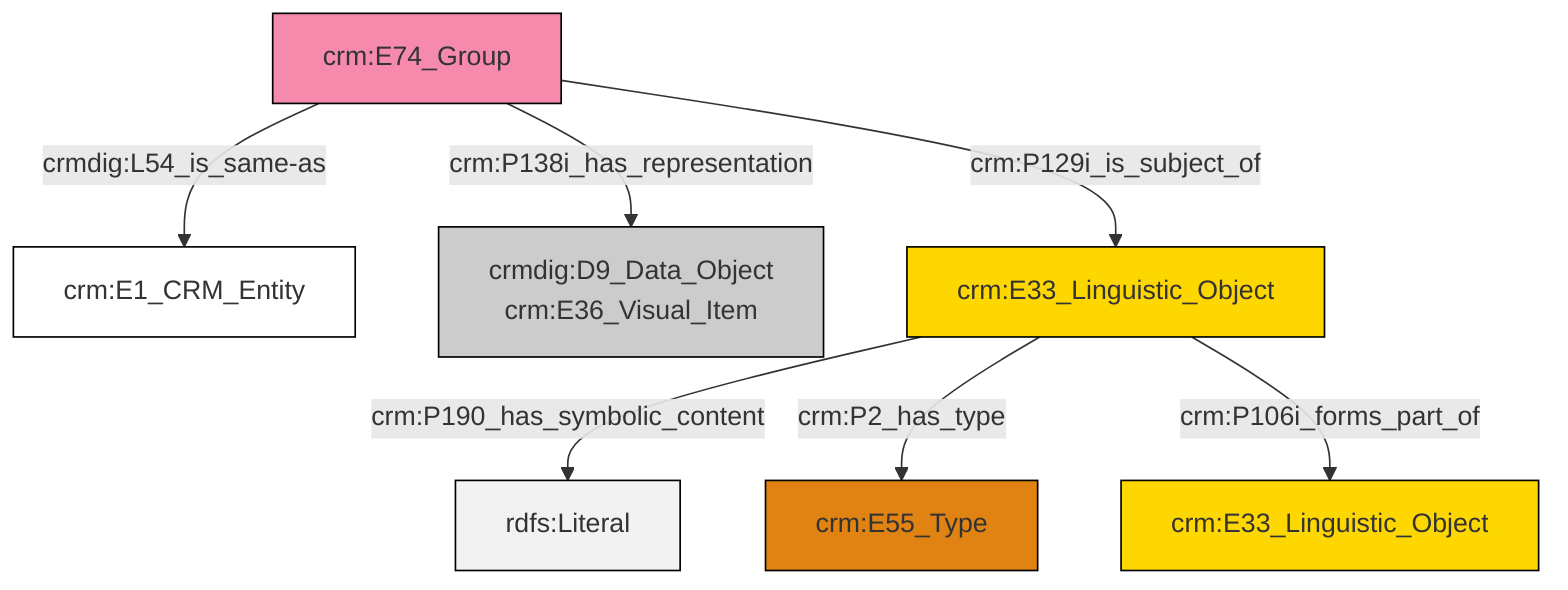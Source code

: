 graph TD
classDef Literal fill:#f2f2f2,stroke:#000000;
classDef CRM_Entity fill:#FFFFFF,stroke:#000000;
classDef Temporal_Entity fill:#00C9E6, stroke:#000000;
classDef Type fill:#E18312, stroke:#000000;
classDef Time-Span fill:#2C9C91, stroke:#000000;
classDef Appellation fill:#FFEB7F, stroke:#000000;
classDef Place fill:#008836, stroke:#000000;
classDef Persistent_Item fill:#B266B2, stroke:#000000;
classDef Conceptual_Object fill:#FFD700, stroke:#000000;
classDef Physical_Thing fill:#D2B48C, stroke:#000000;
classDef Actor fill:#f58aad, stroke:#000000;
classDef PC_Classes fill:#4ce600, stroke:#000000;
classDef Multi fill:#cccccc,stroke:#000000;

4["crm:E74_Group"]:::Actor -->|crmdig:L54_is_same-as| 2["crm:E1_CRM_Entity"]:::CRM_Entity
4["crm:E74_Group"]:::Actor -->|crm:P129i_is_subject_of| 10["crm:E33_Linguistic_Object"]:::Conceptual_Object
4["crm:E74_Group"]:::Actor -->|crm:P138i_has_representation| 8["crmdig:D9_Data_Object<br>crm:E36_Visual_Item"]:::Multi
10["crm:E33_Linguistic_Object"]:::Conceptual_Object -->|crm:P190_has_symbolic_content| 13[rdfs:Literal]:::Literal
10["crm:E33_Linguistic_Object"]:::Conceptual_Object -->|crm:P2_has_type| 5["crm:E55_Type"]:::Type
10["crm:E33_Linguistic_Object"]:::Conceptual_Object -->|crm:P106i_forms_part_of| 0["crm:E33_Linguistic_Object"]:::Conceptual_Object